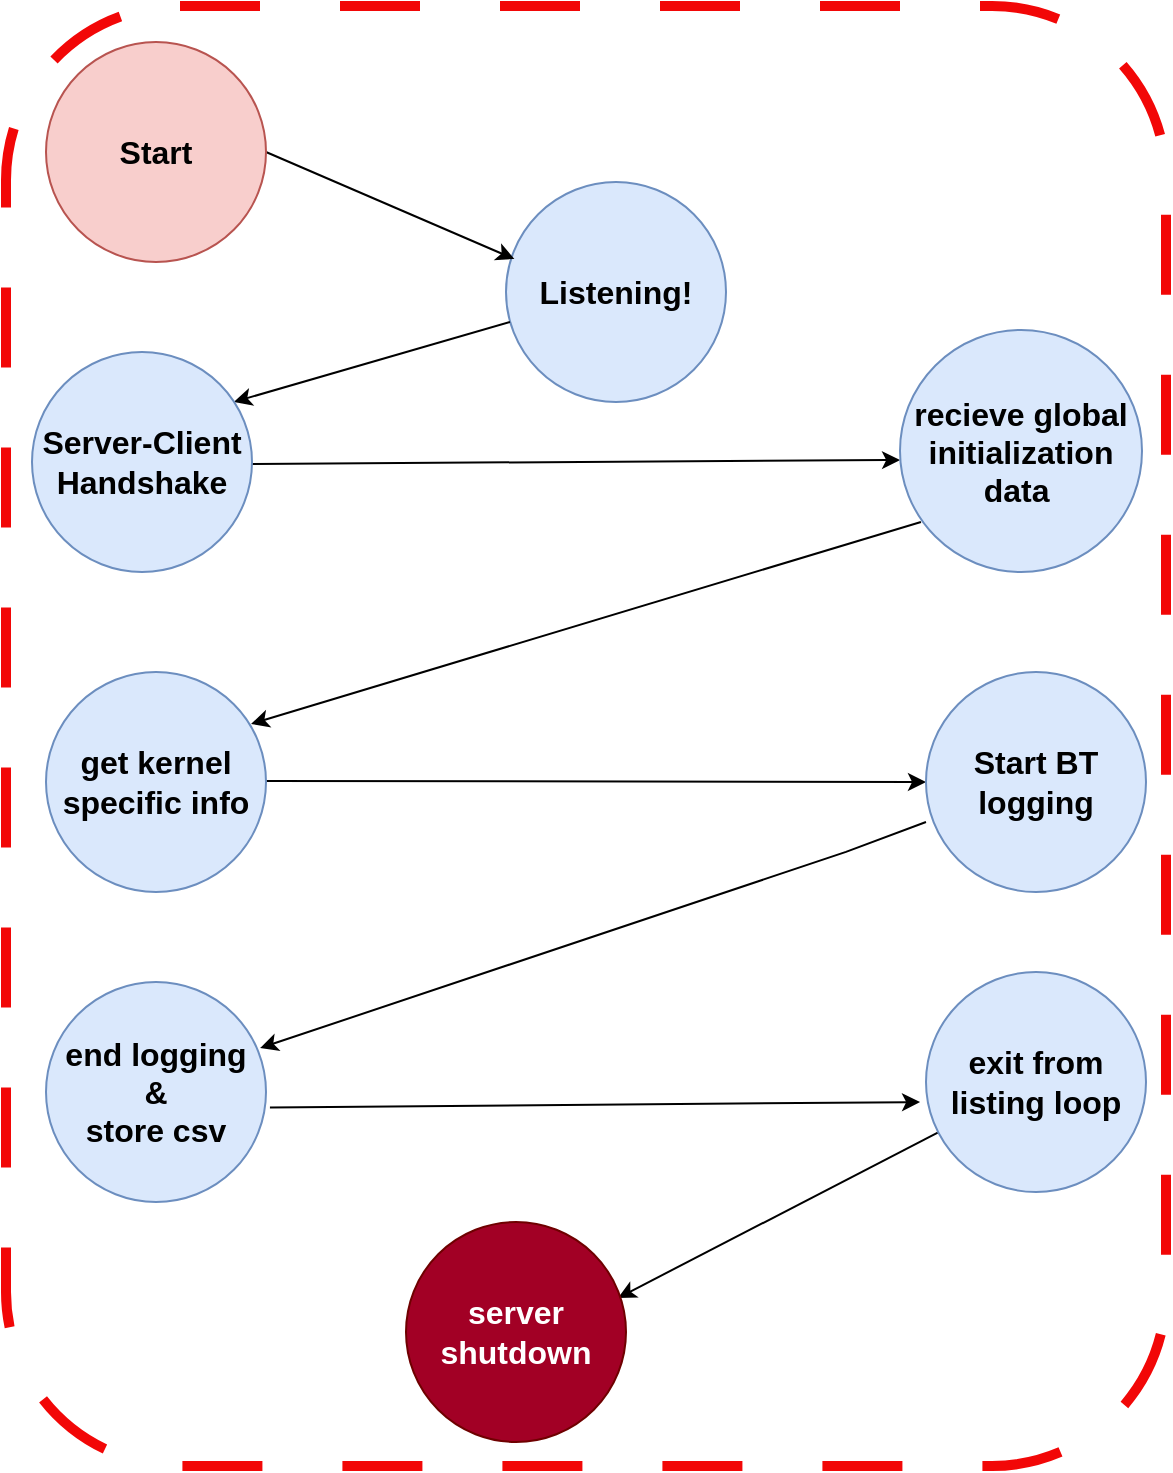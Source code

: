 <mxfile version="22.1.16" type="github">
  <diagram name="Page-1" id="Teg0KDicRowCUy8mHsM8">
    <mxGraphModel dx="1362" dy="793" grid="1" gridSize="10" guides="1" tooltips="1" connect="1" arrows="1" fold="1" page="1" pageScale="1" pageWidth="850" pageHeight="1100" math="0" shadow="0">
      <root>
        <mxCell id="0" />
        <mxCell id="1" parent="0" />
        <mxCell id="qQEsPUBc90Y2R2x_nlkf-2" value="&lt;font style=&quot;font-size: 16px;&quot;&gt;&lt;b&gt;Listening!&lt;/b&gt;&lt;/font&gt;" style="ellipse;whiteSpace=wrap;html=1;aspect=fixed;fillColor=#dae8fc;strokeColor=#6c8ebf;" vertex="1" parent="1">
          <mxGeometry x="370" y="100" width="110" height="110" as="geometry" />
        </mxCell>
        <mxCell id="qQEsPUBc90Y2R2x_nlkf-13" value="" style="endArrow=classic;html=1;rounded=0;entryX=0.038;entryY=0.35;entryDx=0;entryDy=0;entryPerimeter=0;exitX=1;exitY=0.5;exitDx=0;exitDy=0;" edge="1" parent="1" source="qQEsPUBc90Y2R2x_nlkf-23" target="qQEsPUBc90Y2R2x_nlkf-2">
          <mxGeometry width="50" height="50" relative="1" as="geometry">
            <mxPoint x="318.96" y="80" as="sourcePoint" />
            <mxPoint x="290.0" y="212" as="targetPoint" />
          </mxGeometry>
        </mxCell>
        <mxCell id="qQEsPUBc90Y2R2x_nlkf-14" value="" style="endArrow=classic;html=1;rounded=0;exitX=0.973;exitY=0.509;exitDx=0;exitDy=0;exitPerimeter=0;entryX=-0.037;entryY=0.625;entryDx=0;entryDy=0;entryPerimeter=0;" edge="1" parent="1" source="qQEsPUBc90Y2R2x_nlkf-26">
          <mxGeometry width="50" height="50" relative="1" as="geometry">
            <mxPoint x="252" y="241" as="sourcePoint" />
            <mxPoint x="567.04" y="239" as="targetPoint" />
          </mxGeometry>
        </mxCell>
        <mxCell id="qQEsPUBc90Y2R2x_nlkf-15" value="" style="endArrow=classic;html=1;rounded=0;exitX=0;exitY=0.7;exitDx=0;exitDy=0;exitPerimeter=0;entryX=0.982;entryY=0.236;entryDx=0;entryDy=0;entryPerimeter=0;" edge="1" parent="1">
          <mxGeometry width="50" height="50" relative="1" as="geometry">
            <mxPoint x="577.47" y="270" as="sourcePoint" />
            <mxPoint x="242.53" y="370.96" as="targetPoint" />
          </mxGeometry>
        </mxCell>
        <mxCell id="qQEsPUBc90Y2R2x_nlkf-16" value="" style="endArrow=classic;html=1;rounded=0;entryX=0;entryY=0.5;entryDx=0;entryDy=0;entryPerimeter=0;" edge="1" parent="1" target="qQEsPUBc90Y2R2x_nlkf-29">
          <mxGeometry width="50" height="50" relative="1" as="geometry">
            <mxPoint x="250" y="399.5" as="sourcePoint" />
            <mxPoint x="570" y="399.5" as="targetPoint" />
          </mxGeometry>
        </mxCell>
        <mxCell id="qQEsPUBc90Y2R2x_nlkf-17" value="" style="endArrow=classic;html=1;rounded=0;entryX=0.963;entryY=0.163;entryDx=0;entryDy=0;exitX=0;exitY=0.688;exitDx=0;exitDy=0;entryPerimeter=0;exitPerimeter=0;" edge="1" parent="1">
          <mxGeometry width="50" height="50" relative="1" as="geometry">
            <mxPoint x="580" y="420.0" as="sourcePoint" />
            <mxPoint x="247.04" y="533.04" as="targetPoint" />
            <Array as="points">
              <mxPoint x="540" y="434.96" />
            </Array>
          </mxGeometry>
        </mxCell>
        <mxCell id="qQEsPUBc90Y2R2x_nlkf-18" value="" style="endArrow=classic;html=1;rounded=0;entryX=-0.027;entryY=0.591;entryDx=0;entryDy=0;entryPerimeter=0;" edge="1" parent="1" target="qQEsPUBc90Y2R2x_nlkf-31">
          <mxGeometry width="50" height="50" relative="1" as="geometry">
            <mxPoint x="251.98" y="562.78" as="sourcePoint" />
            <mxPoint x="580" y="547.23" as="targetPoint" />
          </mxGeometry>
        </mxCell>
        <mxCell id="qQEsPUBc90Y2R2x_nlkf-22" value="" style="whiteSpace=wrap;html=1;fillColor=none;dashed=1;dashPattern=8 8;rounded=1;strokeWidth=5;fontStyle=0;fontColor=#0000FF;strokeColor=#f20707;" vertex="1" parent="1">
          <mxGeometry x="120" y="12" width="580" height="730" as="geometry" />
        </mxCell>
        <mxCell id="qQEsPUBc90Y2R2x_nlkf-19" value="" style="endArrow=classic;html=1;rounded=0;entryX=0.964;entryY=0.345;entryDx=0;entryDy=0;entryPerimeter=0;" edge="1" parent="1" source="qQEsPUBc90Y2R2x_nlkf-31" target="qQEsPUBc90Y2R2x_nlkf-32">
          <mxGeometry width="50" height="50" relative="1" as="geometry">
            <mxPoint x="570.996" y="578.284" as="sourcePoint" />
            <mxPoint x="456.28" y="662.04" as="targetPoint" />
          </mxGeometry>
        </mxCell>
        <mxCell id="qQEsPUBc90Y2R2x_nlkf-23" value="&lt;font style=&quot;font-size: 16px;&quot;&gt;&lt;b&gt;Start&lt;/b&gt;&lt;/font&gt;" style="ellipse;whiteSpace=wrap;html=1;aspect=fixed;fillColor=#f8cecc;strokeColor=#b85450;" vertex="1" parent="1">
          <mxGeometry x="140" y="30" width="110" height="110" as="geometry" />
        </mxCell>
        <mxCell id="qQEsPUBc90Y2R2x_nlkf-25" value="" style="endArrow=classic;html=1;rounded=0;entryX=0.927;entryY=0.227;entryDx=0;entryDy=0;entryPerimeter=0;exitX=0.018;exitY=0.636;exitDx=0;exitDy=0;exitPerimeter=0;" edge="1" parent="1" source="qQEsPUBc90Y2R2x_nlkf-2">
          <mxGeometry width="50" height="50" relative="1" as="geometry">
            <mxPoint x="371.97" y="176.01" as="sourcePoint" />
            <mxPoint x="233.97" y="209.97" as="targetPoint" />
          </mxGeometry>
        </mxCell>
        <mxCell id="qQEsPUBc90Y2R2x_nlkf-26" value="&lt;font style=&quot;font-size: 16px;&quot;&gt;&lt;b&gt;Server-Client Handshake&lt;/b&gt;&lt;/font&gt;" style="ellipse;whiteSpace=wrap;html=1;aspect=fixed;fillColor=#dae8fc;strokeColor=#6c8ebf;" vertex="1" parent="1">
          <mxGeometry x="133" y="185" width="110" height="110" as="geometry" />
        </mxCell>
        <mxCell id="qQEsPUBc90Y2R2x_nlkf-27" value="&lt;font style=&quot;font-size: 16px;&quot;&gt;&lt;b&gt;recieve global initialization data&amp;nbsp;&lt;/b&gt;&lt;/font&gt;" style="ellipse;whiteSpace=wrap;html=1;aspect=fixed;fillColor=#dae8fc;strokeColor=#6c8ebf;" vertex="1" parent="1">
          <mxGeometry x="567" y="174" width="121" height="121" as="geometry" />
        </mxCell>
        <mxCell id="qQEsPUBc90Y2R2x_nlkf-28" value="&lt;font style=&quot;font-size: 16px;&quot;&gt;&lt;b&gt;get kernel specific info&lt;/b&gt;&lt;/font&gt;" style="ellipse;whiteSpace=wrap;html=1;aspect=fixed;fillColor=#dae8fc;strokeColor=#6c8ebf;" vertex="1" parent="1">
          <mxGeometry x="140" y="345" width="110" height="110" as="geometry" />
        </mxCell>
        <mxCell id="qQEsPUBc90Y2R2x_nlkf-29" value="&lt;font style=&quot;font-size: 16px;&quot;&gt;&lt;b&gt;Start BT logging&lt;/b&gt;&lt;/font&gt;" style="ellipse;whiteSpace=wrap;html=1;aspect=fixed;fillColor=#dae8fc;strokeColor=#6c8ebf;" vertex="1" parent="1">
          <mxGeometry x="580" y="345" width="110" height="110" as="geometry" />
        </mxCell>
        <mxCell id="qQEsPUBc90Y2R2x_nlkf-30" value="&lt;font style=&quot;font-size: 16px;&quot;&gt;&lt;b&gt;end logging&lt;br style=&quot;border-color: var(--border-color);&quot;&gt;&amp;amp;&lt;br style=&quot;border-color: var(--border-color);&quot;&gt;store csv&lt;/b&gt;&lt;/font&gt;" style="ellipse;whiteSpace=wrap;html=1;aspect=fixed;fillColor=#dae8fc;strokeColor=#6c8ebf;" vertex="1" parent="1">
          <mxGeometry x="140" y="500" width="110" height="110" as="geometry" />
        </mxCell>
        <mxCell id="qQEsPUBc90Y2R2x_nlkf-31" value="&lt;font style=&quot;font-size: 16px;&quot;&gt;&lt;b&gt;exit from listing loop&lt;/b&gt;&lt;/font&gt;" style="ellipse;whiteSpace=wrap;html=1;aspect=fixed;fillColor=#dae8fc;strokeColor=#6c8ebf;" vertex="1" parent="1">
          <mxGeometry x="580" y="495" width="110" height="110" as="geometry" />
        </mxCell>
        <mxCell id="qQEsPUBc90Y2R2x_nlkf-32" value="&lt;font style=&quot;font-size: 16px;&quot;&gt;&lt;b&gt;server shutdown&lt;/b&gt;&lt;/font&gt;" style="ellipse;whiteSpace=wrap;html=1;aspect=fixed;fillColor=#a20025;strokeColor=#6F0000;fontColor=#ffffff;" vertex="1" parent="1">
          <mxGeometry x="320" y="620" width="110" height="110" as="geometry" />
        </mxCell>
      </root>
    </mxGraphModel>
  </diagram>
</mxfile>
